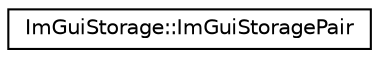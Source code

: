digraph "Graphical Class Hierarchy"
{
  edge [fontname="Helvetica",fontsize="10",labelfontname="Helvetica",labelfontsize="10"];
  node [fontname="Helvetica",fontsize="10",shape=record];
  rankdir="LR";
  Node0 [label="ImGuiStorage::ImGuiStoragePair",height=0.2,width=0.4,color="black", fillcolor="white", style="filled",URL="$structImGuiStorage_1_1ImGuiStoragePair.html"];
}
